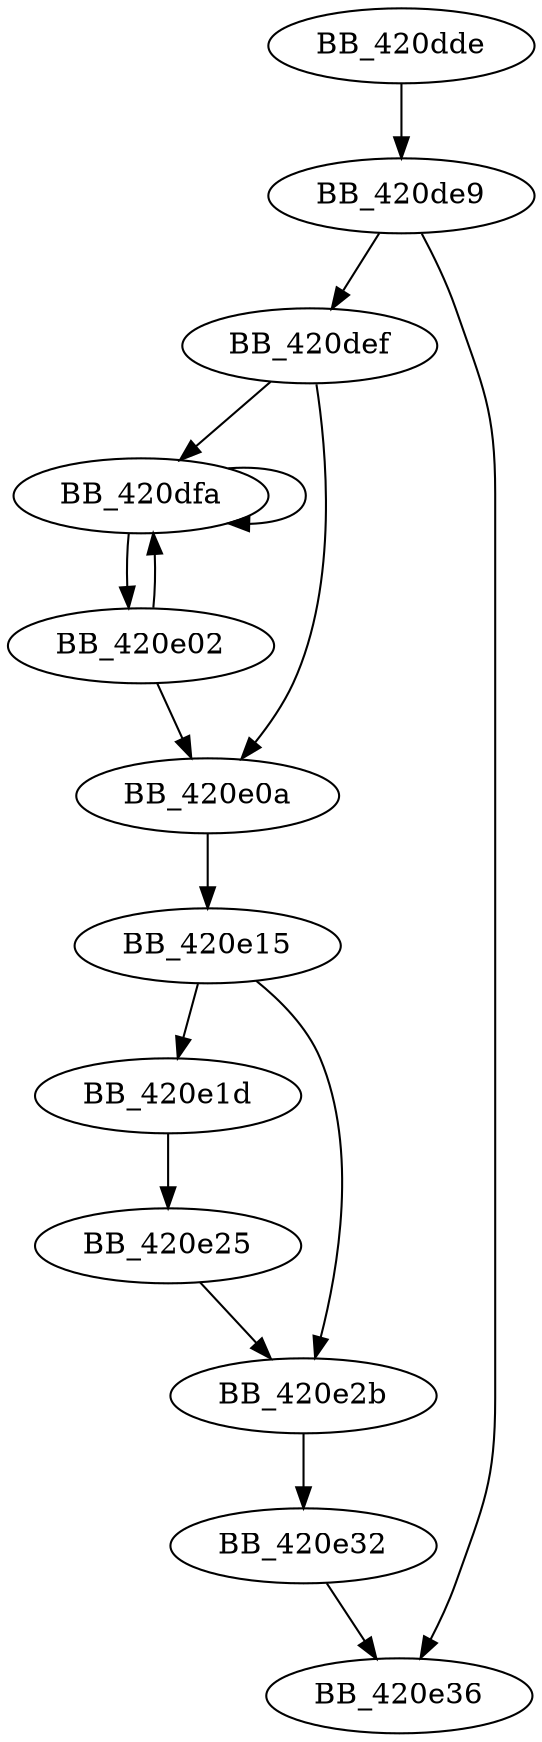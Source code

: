DiGraph ___crtGetEnvironmentStringsW{
BB_420dde->BB_420de9
BB_420de9->BB_420def
BB_420de9->BB_420e36
BB_420def->BB_420dfa
BB_420def->BB_420e0a
BB_420dfa->BB_420dfa
BB_420dfa->BB_420e02
BB_420e02->BB_420dfa
BB_420e02->BB_420e0a
BB_420e0a->BB_420e15
BB_420e15->BB_420e1d
BB_420e15->BB_420e2b
BB_420e1d->BB_420e25
BB_420e25->BB_420e2b
BB_420e2b->BB_420e32
BB_420e32->BB_420e36
}
